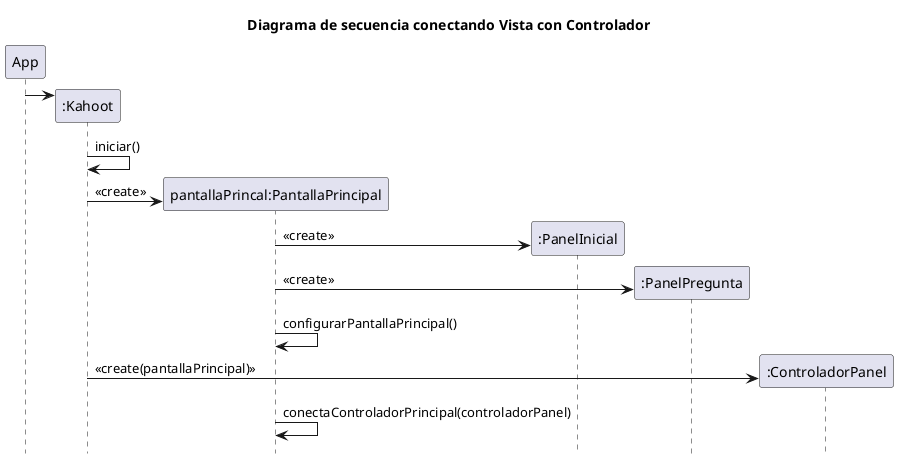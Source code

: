 @startuml
title Diagrama de secuencia conectando Vista con Controlador
hide footbox

create App
create ":Kahoot" as Kahoot
App -> Kahoot

Kahoot -> Kahoot: iniciar()


create "pantallaPrincal:PantallaPrincipal" as PantallaPrincipal
Kahoot -> PantallaPrincipal: <<create>>

create ":PanelInicial" as PanelInicial
PantallaPrincipal -> PanelInicial: <<create>>

create ":PanelPregunta" as PanelPregunta
PantallaPrincipal -> PanelPregunta: <<create>>


PantallaPrincipal -> PantallaPrincipal: configurarPantallaPrincipal()

create ":ControladorPanel" as ControladorPanel
Kahoot -> ControladorPanel: << create(pantallaPrincipal) >>

PantallaPrincipal -> PantallaPrincipal: conectaControladorPrincipal(controladorPanel)



@enduml